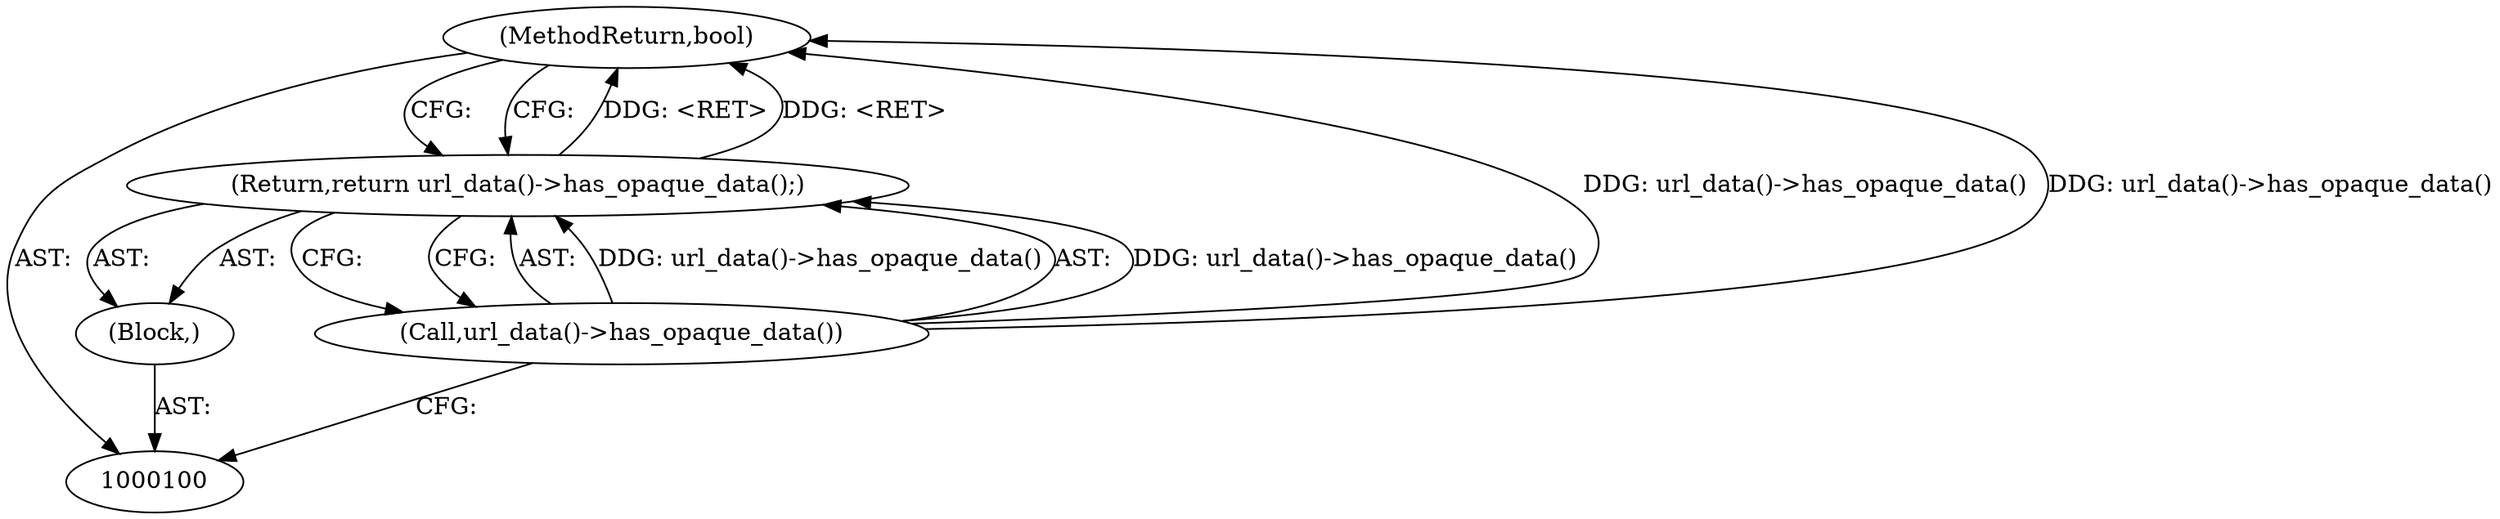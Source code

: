 digraph "1_Chrome_a9cbaa7a40e2b2723cfc2f266c42f4980038a949_2" {
"1000104" [label="(MethodReturn,bool)"];
"1000101" [label="(Block,)"];
"1000102" [label="(Return,return url_data()->has_opaque_data();)"];
"1000103" [label="(Call,url_data()->has_opaque_data())"];
"1000104" -> "1000100"  [label="AST: "];
"1000104" -> "1000102"  [label="CFG: "];
"1000103" -> "1000104"  [label="DDG: url_data()->has_opaque_data()"];
"1000102" -> "1000104"  [label="DDG: <RET>"];
"1000101" -> "1000100"  [label="AST: "];
"1000102" -> "1000101"  [label="AST: "];
"1000102" -> "1000101"  [label="AST: "];
"1000102" -> "1000103"  [label="CFG: "];
"1000103" -> "1000102"  [label="AST: "];
"1000104" -> "1000102"  [label="CFG: "];
"1000102" -> "1000104"  [label="DDG: <RET>"];
"1000103" -> "1000102"  [label="DDG: url_data()->has_opaque_data()"];
"1000103" -> "1000102"  [label="AST: "];
"1000103" -> "1000100"  [label="CFG: "];
"1000102" -> "1000103"  [label="CFG: "];
"1000103" -> "1000104"  [label="DDG: url_data()->has_opaque_data()"];
"1000103" -> "1000102"  [label="DDG: url_data()->has_opaque_data()"];
}

